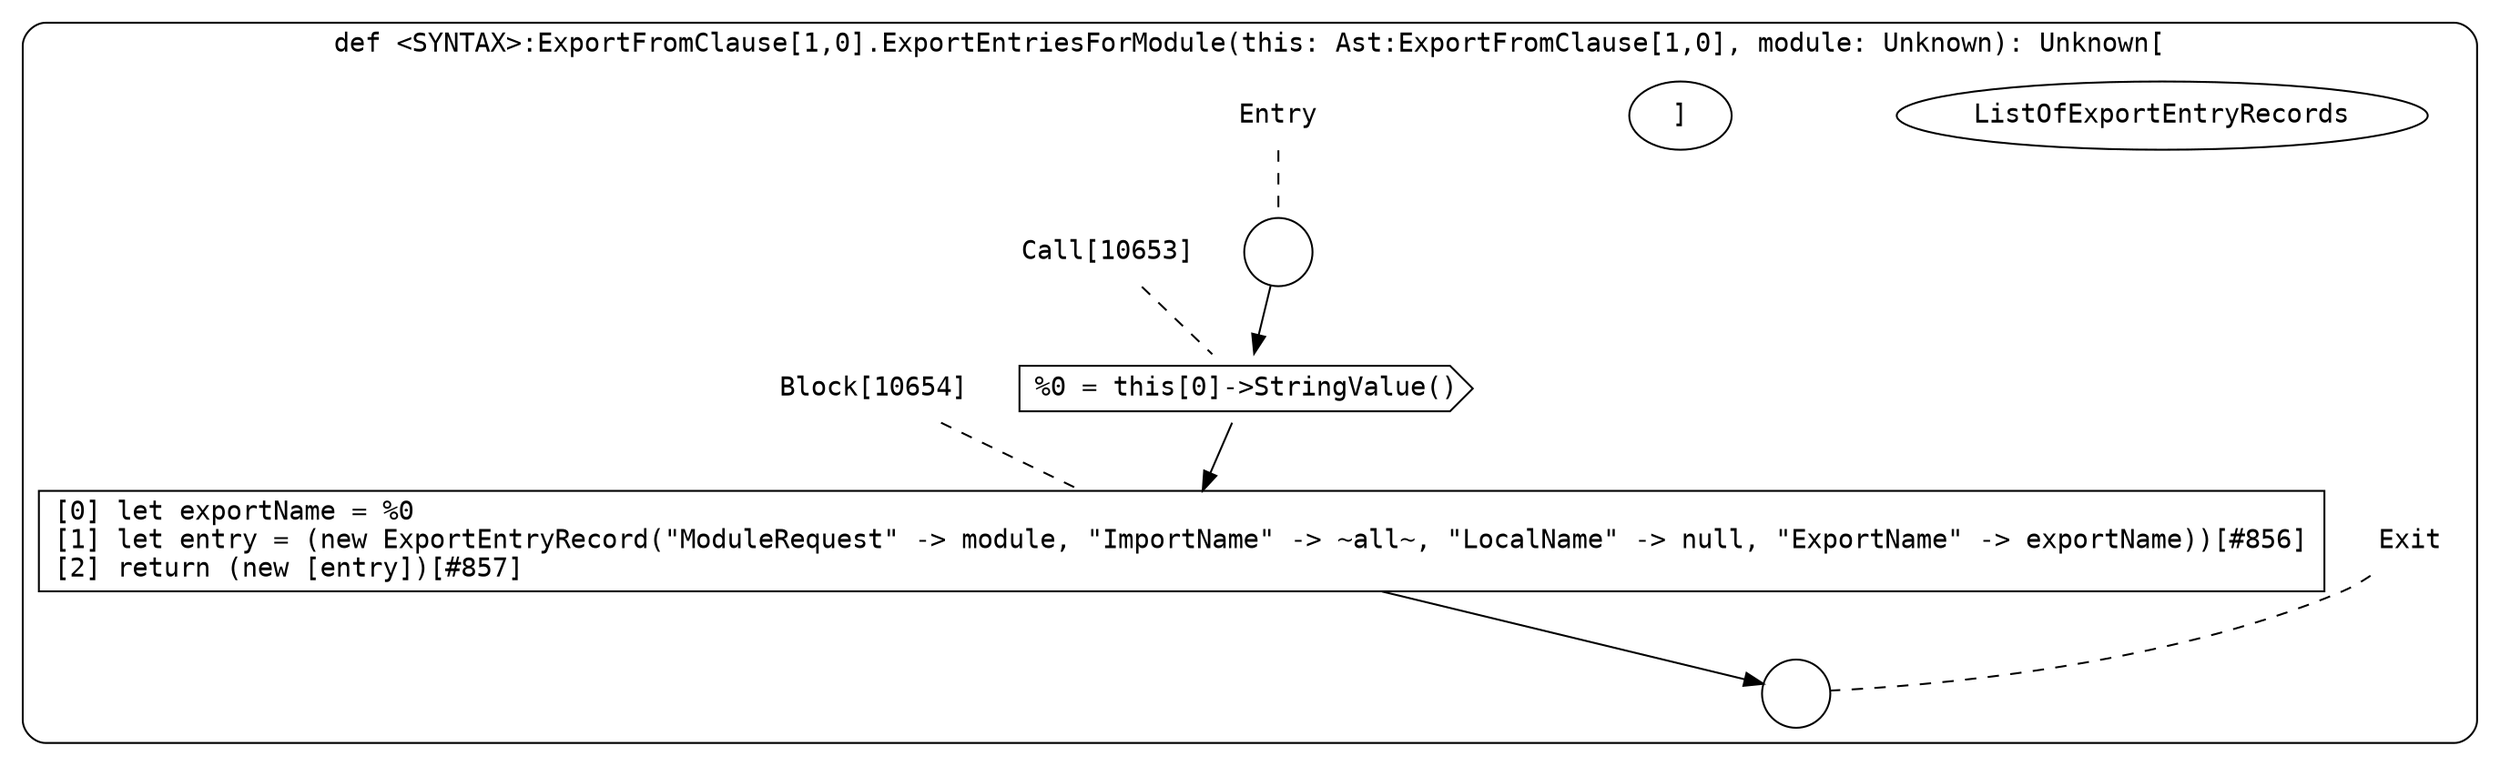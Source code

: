 digraph {
  graph [fontname = "Consolas"]
  node [fontname = "Consolas"]
  edge [fontname = "Consolas"]
  subgraph cluster1965 {
    label = "def <SYNTAX>:ExportFromClause[1,0].ExportEntriesForModule(this: Ast:ExportFromClause[1,0], module: Unknown): Unknown["ListOfExportEntryRecords"]"
    style = rounded
    cluster1965_entry_name [shape=none, label=<<font color="black">Entry</font>>]
    cluster1965_entry_name -> cluster1965_entry [arrowhead=none, color="black", style=dashed]
    cluster1965_entry [shape=circle label=" " color="black" fillcolor="white" style=filled]
    cluster1965_entry -> node10653 [color="black"]
    cluster1965_exit_name [shape=none, label=<<font color="black">Exit</font>>]
    cluster1965_exit_name -> cluster1965_exit [arrowhead=none, color="black", style=dashed]
    cluster1965_exit [shape=circle label=" " color="black" fillcolor="white" style=filled]
    node10653_name [shape=none, label=<<font color="black">Call[10653]</font>>]
    node10653_name -> node10653 [arrowhead=none, color="black", style=dashed]
    node10653 [shape=cds, label=<<font color="black">%0 = this[0]-&gt;StringValue()</font>> color="black" fillcolor="white", style=filled]
    node10653 -> node10654 [color="black"]
    node10654_name [shape=none, label=<<font color="black">Block[10654]</font>>]
    node10654_name -> node10654 [arrowhead=none, color="black", style=dashed]
    node10654 [shape=box, label=<<font color="black">[0] let exportName = %0<BR ALIGN="LEFT"/>[1] let entry = (new ExportEntryRecord(&quot;ModuleRequest&quot; -&gt; module, &quot;ImportName&quot; -&gt; ~all~, &quot;LocalName&quot; -&gt; null, &quot;ExportName&quot; -&gt; exportName))[#856]<BR ALIGN="LEFT"/>[2] return (new [entry])[#857]<BR ALIGN="LEFT"/></font>> color="black" fillcolor="white", style=filled]
    node10654 -> cluster1965_exit [color="black"]
  }
}